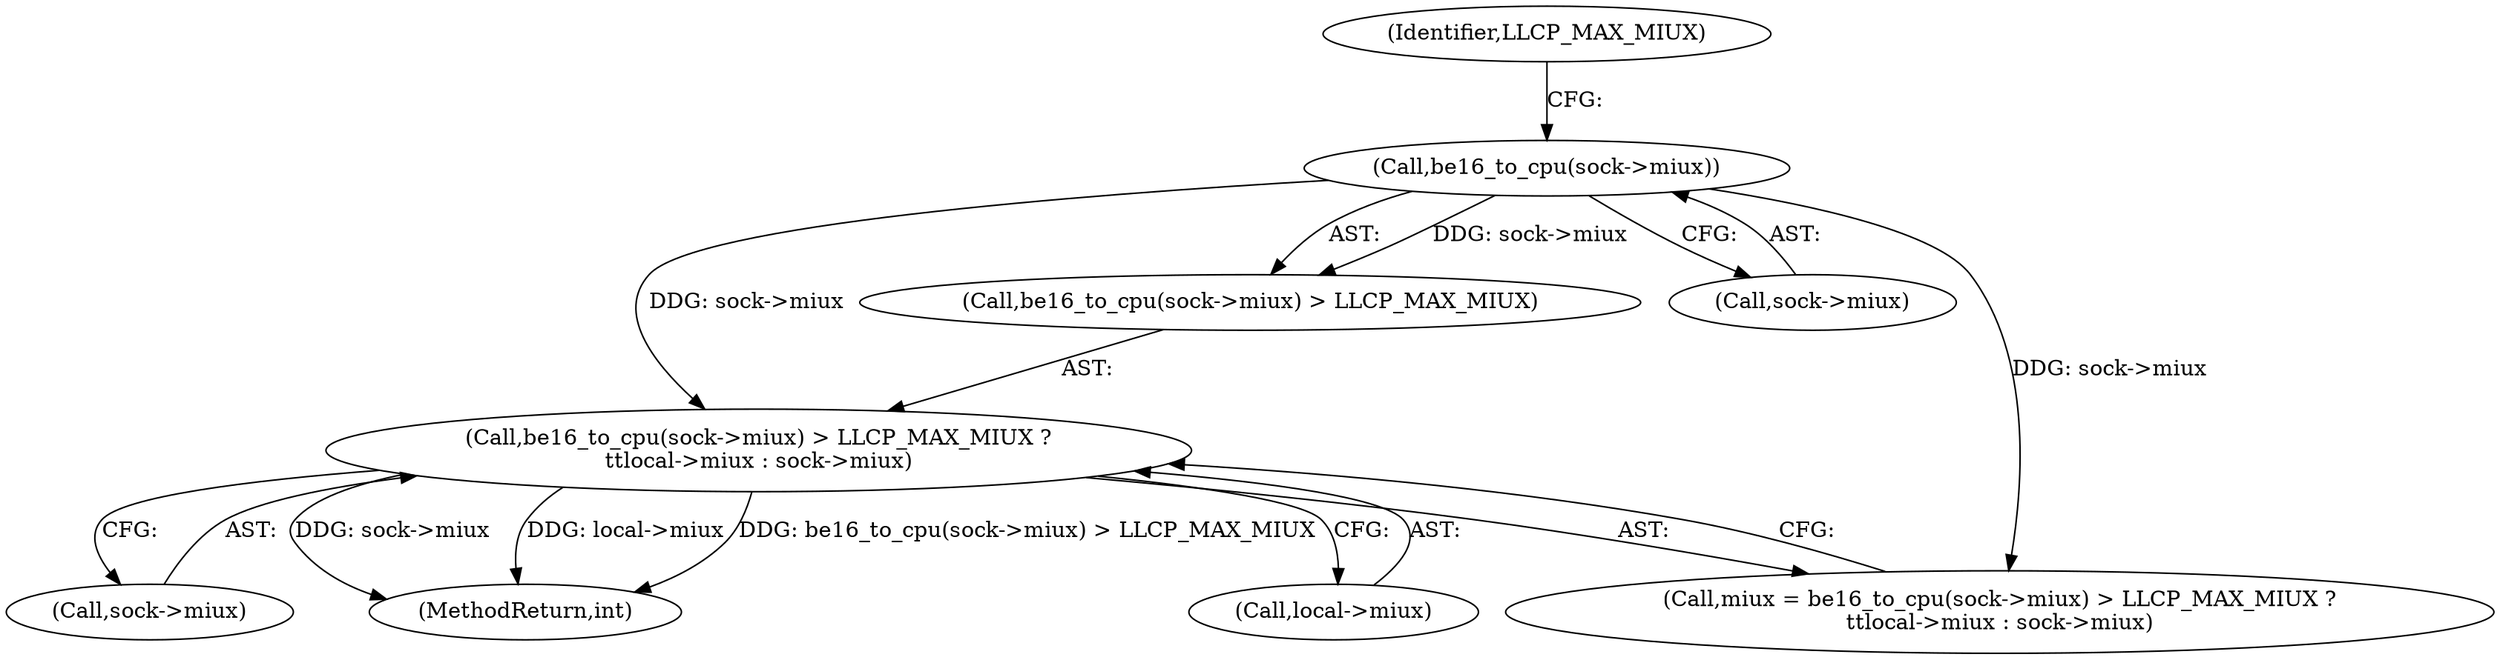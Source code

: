 digraph "0_linux_58bdd544e2933a21a51eecf17c3f5f94038261b5_0@pointer" {
"1000175" [label="(Call,be16_to_cpu(sock->miux) > LLCP_MAX_MIUX ?\n\t\tlocal->miux : sock->miux)"];
"1000177" [label="(Call,be16_to_cpu(sock->miux))"];
"1000185" [label="(Call,sock->miux)"];
"1000303" [label="(MethodReturn,int)"];
"1000176" [label="(Call,be16_to_cpu(sock->miux) > LLCP_MAX_MIUX)"];
"1000177" [label="(Call,be16_to_cpu(sock->miux))"];
"1000181" [label="(Identifier,LLCP_MAX_MIUX)"];
"1000178" [label="(Call,sock->miux)"];
"1000182" [label="(Call,local->miux)"];
"1000173" [label="(Call,miux = be16_to_cpu(sock->miux) > LLCP_MAX_MIUX ?\n\t\tlocal->miux : sock->miux)"];
"1000175" [label="(Call,be16_to_cpu(sock->miux) > LLCP_MAX_MIUX ?\n\t\tlocal->miux : sock->miux)"];
"1000175" -> "1000173"  [label="AST: "];
"1000175" -> "1000182"  [label="CFG: "];
"1000175" -> "1000185"  [label="CFG: "];
"1000176" -> "1000175"  [label="AST: "];
"1000182" -> "1000175"  [label="AST: "];
"1000185" -> "1000175"  [label="AST: "];
"1000173" -> "1000175"  [label="CFG: "];
"1000175" -> "1000303"  [label="DDG: sock->miux"];
"1000175" -> "1000303"  [label="DDG: local->miux"];
"1000175" -> "1000303"  [label="DDG: be16_to_cpu(sock->miux) > LLCP_MAX_MIUX"];
"1000177" -> "1000175"  [label="DDG: sock->miux"];
"1000177" -> "1000176"  [label="AST: "];
"1000177" -> "1000178"  [label="CFG: "];
"1000178" -> "1000177"  [label="AST: "];
"1000181" -> "1000177"  [label="CFG: "];
"1000177" -> "1000173"  [label="DDG: sock->miux"];
"1000177" -> "1000176"  [label="DDG: sock->miux"];
}
